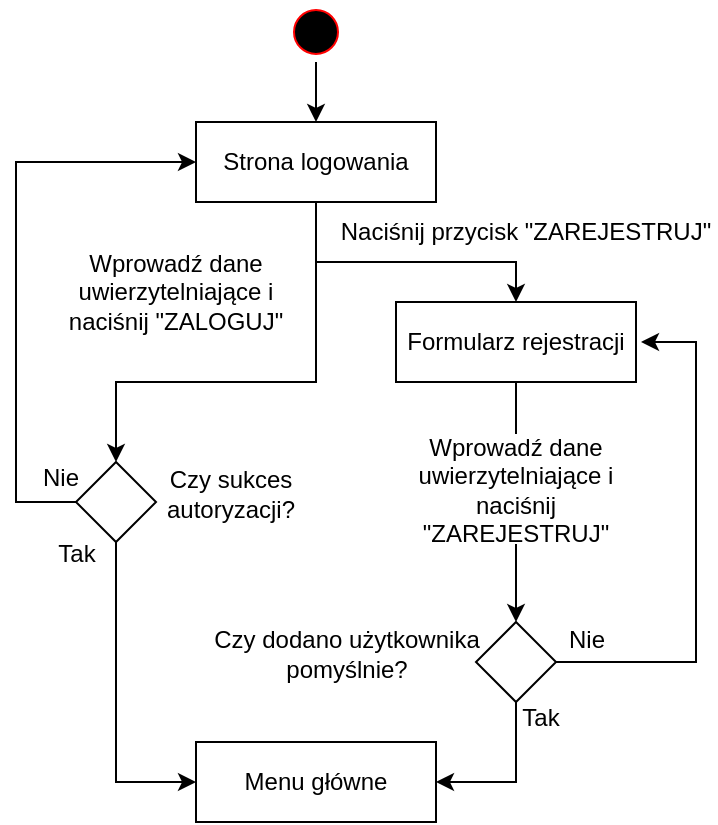 <mxfile version="10.6.5" type="github"><diagram id="ixhzkA0UUOjYwvc5TlM8" name="Strona-1"><mxGraphModel dx="797" dy="437" grid="1" gridSize="10" guides="1" tooltips="1" connect="1" arrows="1" fold="1" page="1" pageScale="1" pageWidth="1169" pageHeight="827" math="0" shadow="0"><root><mxCell id="0"/><mxCell id="1" parent="0"/><mxCell id="0igt7yXmm_MvXyL6DDkx-12" style="edgeStyle=orthogonalEdgeStyle;rounded=0;orthogonalLoop=1;jettySize=auto;html=1;entryX=0.5;entryY=0;entryDx=0;entryDy=0;" parent="1" source="0igt7yXmm_MvXyL6DDkx-1" target="0igt7yXmm_MvXyL6DDkx-3" edge="1"><mxGeometry relative="1" as="geometry"/></mxCell><mxCell id="0igt7yXmm_MvXyL6DDkx-1" value="" style="ellipse;html=1;shape=startState;fillColor=#000000;strokeColor=#ff0000;" parent="1" vertex="1"><mxGeometry x="545" y="10" width="30" height="30" as="geometry"/></mxCell><mxCell id="HgEOEofi4V8ZI1o3LI0u-3" style="edgeStyle=orthogonalEdgeStyle;rounded=0;orthogonalLoop=1;jettySize=auto;html=1;exitX=0.5;exitY=1;exitDx=0;exitDy=0;entryX=0.5;entryY=0;entryDx=0;entryDy=0;" edge="1" parent="1" source="0igt7yXmm_MvXyL6DDkx-3" target="0igt7yXmm_MvXyL6DDkx-19"><mxGeometry relative="1" as="geometry"><mxPoint x="435" y="183.571" as="targetPoint"/><Array as="points"><mxPoint x="560" y="200"/><mxPoint x="460" y="200"/></Array></mxGeometry></mxCell><mxCell id="HgEOEofi4V8ZI1o3LI0u-7" style="edgeStyle=orthogonalEdgeStyle;rounded=0;orthogonalLoop=1;jettySize=auto;html=1;" edge="1" parent="1" source="0igt7yXmm_MvXyL6DDkx-3" target="0igt7yXmm_MvXyL6DDkx-15"><mxGeometry relative="1" as="geometry"><Array as="points"><mxPoint x="560" y="140"/><mxPoint x="660" y="140"/></Array></mxGeometry></mxCell><mxCell id="0igt7yXmm_MvXyL6DDkx-3" value="Strona logowania" style="rounded=0;whiteSpace=wrap;html=1;" parent="1" vertex="1"><mxGeometry x="500" y="70" width="120" height="40" as="geometry"/></mxCell><mxCell id="0igt7yXmm_MvXyL6DDkx-9" value="Naciśnij przycisk &quot;ZAREJESTRUJ&quot;" style="text;html=1;strokeColor=none;fillColor=none;align=center;verticalAlign=middle;whiteSpace=wrap;rounded=0;" parent="1" vertex="1"><mxGeometry x="570" y="110" width="190" height="30" as="geometry"/></mxCell><mxCell id="0igt7yXmm_MvXyL6DDkx-29" style="edgeStyle=orthogonalEdgeStyle;rounded=0;orthogonalLoop=1;jettySize=auto;html=1;entryX=0.5;entryY=0;entryDx=0;entryDy=0;" parent="1" source="0igt7yXmm_MvXyL6DDkx-15" target="0igt7yXmm_MvXyL6DDkx-30" edge="1"><mxGeometry relative="1" as="geometry"><mxPoint x="662.643" y="235" as="targetPoint"/></mxGeometry></mxCell><mxCell id="0igt7yXmm_MvXyL6DDkx-15" value="Formularz rejestracji" style="rounded=0;whiteSpace=wrap;html=1;" parent="1" vertex="1"><mxGeometry x="600" y="160" width="120" height="40" as="geometry"/></mxCell><mxCell id="0igt7yXmm_MvXyL6DDkx-22" style="edgeStyle=orthogonalEdgeStyle;rounded=0;orthogonalLoop=1;jettySize=auto;html=1;entryX=0;entryY=0.5;entryDx=0;entryDy=0;" parent="1" source="0igt7yXmm_MvXyL6DDkx-19" target="0igt7yXmm_MvXyL6DDkx-3" edge="1"><mxGeometry relative="1" as="geometry"><Array as="points"><mxPoint x="410" y="260"/><mxPoint x="410" y="90"/></Array><mxPoint x="375" y="213.286" as="targetPoint"/></mxGeometry></mxCell><mxCell id="HgEOEofi4V8ZI1o3LI0u-10" style="edgeStyle=orthogonalEdgeStyle;rounded=0;orthogonalLoop=1;jettySize=auto;html=1;entryX=0;entryY=0.5;entryDx=0;entryDy=0;" edge="1" parent="1" source="0igt7yXmm_MvXyL6DDkx-19" target="0igt7yXmm_MvXyL6DDkx-24"><mxGeometry relative="1" as="geometry"><Array as="points"><mxPoint x="460" y="400"/></Array></mxGeometry></mxCell><mxCell id="0igt7yXmm_MvXyL6DDkx-19" value="" style="rhombus;whiteSpace=wrap;html=1;" parent="1" vertex="1"><mxGeometry x="440" y="240" width="40" height="40" as="geometry"/></mxCell><mxCell id="0igt7yXmm_MvXyL6DDkx-21" value="Czy sukces autoryzacji?" style="text;html=1;strokeColor=none;fillColor=none;align=center;verticalAlign=middle;whiteSpace=wrap;rounded=0;" parent="1" vertex="1"><mxGeometry x="480" y="239" width="75" height="34" as="geometry"/></mxCell><mxCell id="0igt7yXmm_MvXyL6DDkx-24" value="Menu główne" style="rounded=0;whiteSpace=wrap;html=1;" parent="1" vertex="1"><mxGeometry x="500" y="380" width="120" height="40" as="geometry"/></mxCell><mxCell id="0igt7yXmm_MvXyL6DDkx-26" value="Tak" style="text;html=1;strokeColor=none;fillColor=none;align=center;verticalAlign=middle;whiteSpace=wrap;rounded=0;" parent="1" vertex="1"><mxGeometry x="417.5" y="273" width="45" height="25" as="geometry"/></mxCell><mxCell id="0igt7yXmm_MvXyL6DDkx-27" value="Nie" style="text;html=1;strokeColor=none;fillColor=none;align=center;verticalAlign=middle;whiteSpace=wrap;rounded=0;" parent="1" vertex="1"><mxGeometry x="410" y="235" width="45" height="25" as="geometry"/></mxCell><mxCell id="0igt7yXmm_MvXyL6DDkx-34" style="edgeStyle=orthogonalEdgeStyle;rounded=0;orthogonalLoop=1;jettySize=auto;html=1;" parent="1" source="0igt7yXmm_MvXyL6DDkx-30" edge="1"><mxGeometry relative="1" as="geometry"><Array as="points"><mxPoint x="750" y="340"/><mxPoint x="750" y="180"/></Array><mxPoint x="722.5" y="180" as="targetPoint"/></mxGeometry></mxCell><mxCell id="HgEOEofi4V8ZI1o3LI0u-11" style="edgeStyle=orthogonalEdgeStyle;rounded=0;orthogonalLoop=1;jettySize=auto;html=1;entryX=1;entryY=0.5;entryDx=0;entryDy=0;" edge="1" parent="1" source="0igt7yXmm_MvXyL6DDkx-30" target="0igt7yXmm_MvXyL6DDkx-24"><mxGeometry relative="1" as="geometry"><Array as="points"><mxPoint x="660" y="400"/></Array></mxGeometry></mxCell><mxCell id="0igt7yXmm_MvXyL6DDkx-30" value="" style="rhombus;whiteSpace=wrap;html=1;" parent="1" vertex="1"><mxGeometry x="640" y="320" width="40" height="40" as="geometry"/></mxCell><mxCell id="0igt7yXmm_MvXyL6DDkx-32" value="Czy dodano użytkownika pomyślnie?" style="text;html=1;strokeColor=none;fillColor=none;align=center;verticalAlign=middle;whiteSpace=wrap;rounded=0;" parent="1" vertex="1"><mxGeometry x="506.5" y="309.5" width="137" height="52" as="geometry"/></mxCell><mxCell id="0igt7yXmm_MvXyL6DDkx-35" value="Nie" style="text;html=1;strokeColor=none;fillColor=none;align=center;verticalAlign=middle;whiteSpace=wrap;rounded=0;" parent="1" vertex="1"><mxGeometry x="672.5" y="316" width="45" height="25" as="geometry"/></mxCell><mxCell id="0igt7yXmm_MvXyL6DDkx-36" value="Tak" style="text;html=1;strokeColor=none;fillColor=none;align=center;verticalAlign=middle;whiteSpace=wrap;rounded=0;" parent="1" vertex="1"><mxGeometry x="650" y="355" width="45" height="25" as="geometry"/></mxCell><mxCell id="HgEOEofi4V8ZI1o3LI0u-2" value="Wprowadź dane uwierzytelniające i naciśnij &quot;ZALOGUJ&quot;" style="text;html=1;strokeColor=none;fillColor=none;align=center;verticalAlign=middle;whiteSpace=wrap;rounded=0;" vertex="1" parent="1"><mxGeometry x="425" y="120" width="130" height="70" as="geometry"/></mxCell><mxCell id="HgEOEofi4V8ZI1o3LI0u-4" value="Wprowadź dane uwierzytelniające i naciśnij &quot;ZAREJESTRUJ&quot;" style="text;html=1;align=center;verticalAlign=middle;whiteSpace=wrap;rounded=0;fillColor=#ffffff;" vertex="1" parent="1"><mxGeometry x="600" y="226" width="120" height="55" as="geometry"/></mxCell></root></mxGraphModel></diagram></mxfile>